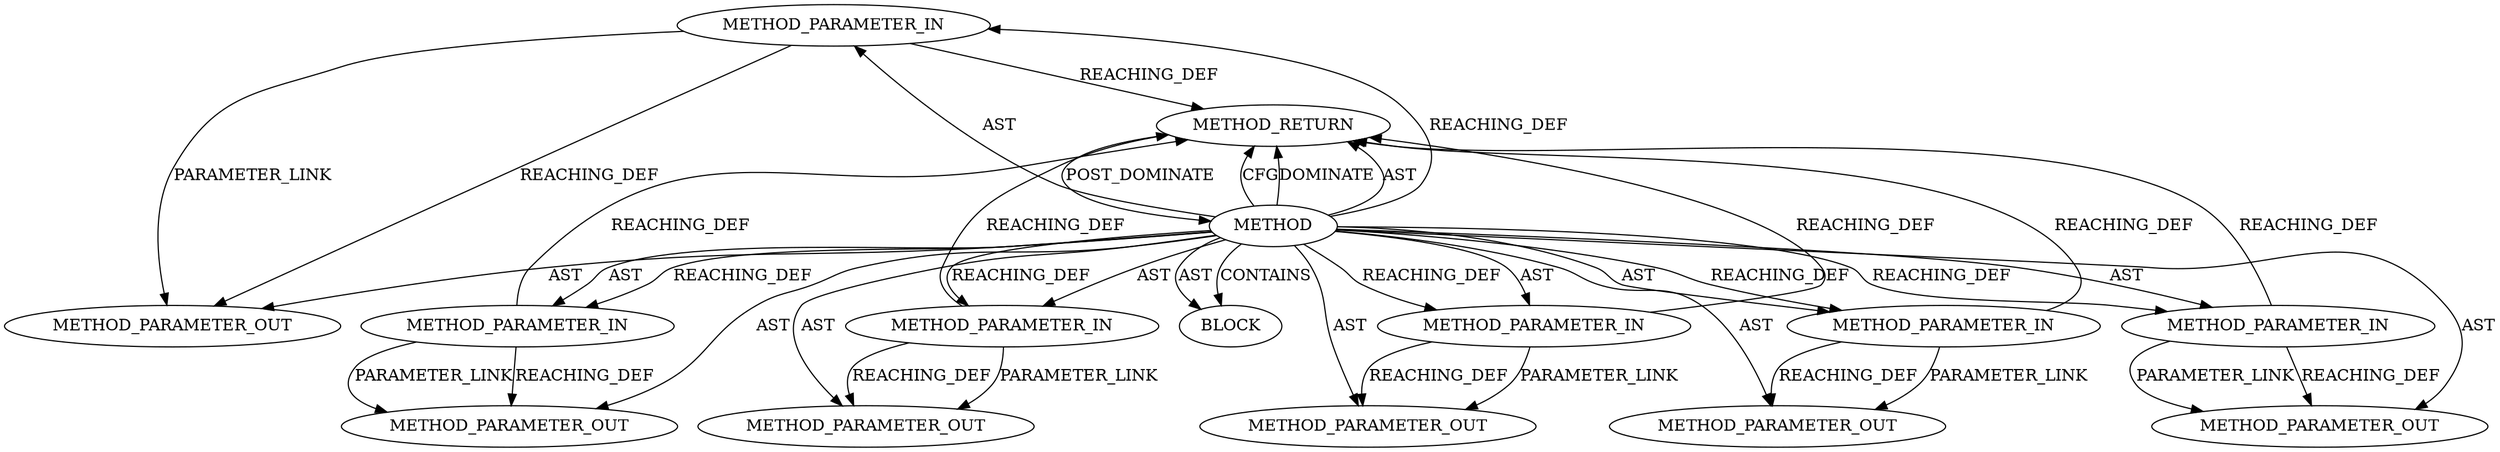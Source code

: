 digraph {
  25414 [label=METHOD_PARAMETER_IN ORDER=4 CODE="p4" IS_VARIADIC=false TYPE_FULL_NAME="ANY" EVALUATION_STRATEGY="BY_VALUE" INDEX=4 NAME="p4"]
  25410 [label=METHOD AST_PARENT_TYPE="NAMESPACE_BLOCK" AST_PARENT_FULL_NAME="<global>" ORDER=0 CODE="<empty>" FULL_NAME="ssl3_get_message" IS_EXTERNAL=true FILENAME="<empty>" SIGNATURE="" NAME="ssl3_get_message"]
  25417 [label=BLOCK ORDER=1 ARGUMENT_INDEX=1 CODE="<empty>" TYPE_FULL_NAME="ANY"]
  25416 [label=METHOD_PARAMETER_IN ORDER=6 CODE="p6" IS_VARIADIC=false TYPE_FULL_NAME="ANY" EVALUATION_STRATEGY="BY_VALUE" INDEX=6 NAME="p6"]
  27175 [label=METHOD_PARAMETER_OUT ORDER=2 CODE="p2" IS_VARIADIC=false TYPE_FULL_NAME="ANY" EVALUATION_STRATEGY="BY_VALUE" INDEX=2 NAME="p2"]
  25411 [label=METHOD_PARAMETER_IN ORDER=1 CODE="p1" IS_VARIADIC=false TYPE_FULL_NAME="ANY" EVALUATION_STRATEGY="BY_VALUE" INDEX=1 NAME="p1"]
  27174 [label=METHOD_PARAMETER_OUT ORDER=1 CODE="p1" IS_VARIADIC=false TYPE_FULL_NAME="ANY" EVALUATION_STRATEGY="BY_VALUE" INDEX=1 NAME="p1"]
  27178 [label=METHOD_PARAMETER_OUT ORDER=5 CODE="p5" IS_VARIADIC=false TYPE_FULL_NAME="ANY" EVALUATION_STRATEGY="BY_VALUE" INDEX=5 NAME="p5"]
  25412 [label=METHOD_PARAMETER_IN ORDER=2 CODE="p2" IS_VARIADIC=false TYPE_FULL_NAME="ANY" EVALUATION_STRATEGY="BY_VALUE" INDEX=2 NAME="p2"]
  25415 [label=METHOD_PARAMETER_IN ORDER=5 CODE="p5" IS_VARIADIC=false TYPE_FULL_NAME="ANY" EVALUATION_STRATEGY="BY_VALUE" INDEX=5 NAME="p5"]
  27179 [label=METHOD_PARAMETER_OUT ORDER=6 CODE="p6" IS_VARIADIC=false TYPE_FULL_NAME="ANY" EVALUATION_STRATEGY="BY_VALUE" INDEX=6 NAME="p6"]
  27176 [label=METHOD_PARAMETER_OUT ORDER=3 CODE="p3" IS_VARIADIC=false TYPE_FULL_NAME="ANY" EVALUATION_STRATEGY="BY_VALUE" INDEX=3 NAME="p3"]
  27177 [label=METHOD_PARAMETER_OUT ORDER=4 CODE="p4" IS_VARIADIC=false TYPE_FULL_NAME="ANY" EVALUATION_STRATEGY="BY_VALUE" INDEX=4 NAME="p4"]
  25413 [label=METHOD_PARAMETER_IN ORDER=3 CODE="p3" IS_VARIADIC=false TYPE_FULL_NAME="ANY" EVALUATION_STRATEGY="BY_VALUE" INDEX=3 NAME="p3"]
  25418 [label=METHOD_RETURN ORDER=2 CODE="RET" TYPE_FULL_NAME="ANY" EVALUATION_STRATEGY="BY_VALUE"]
  25413 -> 27176 [label=REACHING_DEF VARIABLE="p3"]
  25410 -> 25412 [label=REACHING_DEF VARIABLE=""]
  25418 -> 25410 [label=POST_DOMINATE ]
  25410 -> 25411 [label=AST ]
  25410 -> 25413 [label=AST ]
  25410 -> 27178 [label=AST ]
  25410 -> 25411 [label=REACHING_DEF VARIABLE=""]
  25410 -> 27176 [label=AST ]
  25410 -> 25418 [label=CFG ]
  25410 -> 25415 [label=AST ]
  25412 -> 27175 [label=PARAMETER_LINK ]
  25411 -> 27174 [label=PARAMETER_LINK ]
  25410 -> 25414 [label=REACHING_DEF VARIABLE=""]
  25415 -> 27178 [label=REACHING_DEF VARIABLE="p5"]
  25414 -> 25418 [label=REACHING_DEF VARIABLE="p4"]
  25410 -> 25418 [label=DOMINATE ]
  25410 -> 27175 [label=AST ]
  25413 -> 25418 [label=REACHING_DEF VARIABLE="p3"]
  25410 -> 25412 [label=AST ]
  25410 -> 27179 [label=AST ]
  25413 -> 27176 [label=PARAMETER_LINK ]
  25410 -> 27174 [label=AST ]
  25410 -> 25417 [label=CONTAINS ]
  25416 -> 27179 [label=REACHING_DEF VARIABLE="p6"]
  25411 -> 27174 [label=REACHING_DEF VARIABLE="p1"]
  25414 -> 27177 [label=PARAMETER_LINK ]
  25410 -> 25418 [label=AST ]
  25410 -> 25417 [label=AST ]
  25416 -> 27179 [label=PARAMETER_LINK ]
  25412 -> 25418 [label=REACHING_DEF VARIABLE="p2"]
  25410 -> 25415 [label=REACHING_DEF VARIABLE=""]
  25410 -> 25413 [label=REACHING_DEF VARIABLE=""]
  25414 -> 27177 [label=REACHING_DEF VARIABLE="p4"]
  25411 -> 25418 [label=REACHING_DEF VARIABLE="p1"]
  25416 -> 25418 [label=REACHING_DEF VARIABLE="p6"]
  25415 -> 25418 [label=REACHING_DEF VARIABLE="p5"]
  25412 -> 27175 [label=REACHING_DEF VARIABLE="p2"]
  25415 -> 27178 [label=PARAMETER_LINK ]
  25410 -> 27177 [label=AST ]
  25410 -> 25416 [label=AST ]
  25410 -> 25414 [label=AST ]
  25410 -> 25416 [label=REACHING_DEF VARIABLE=""]
}
